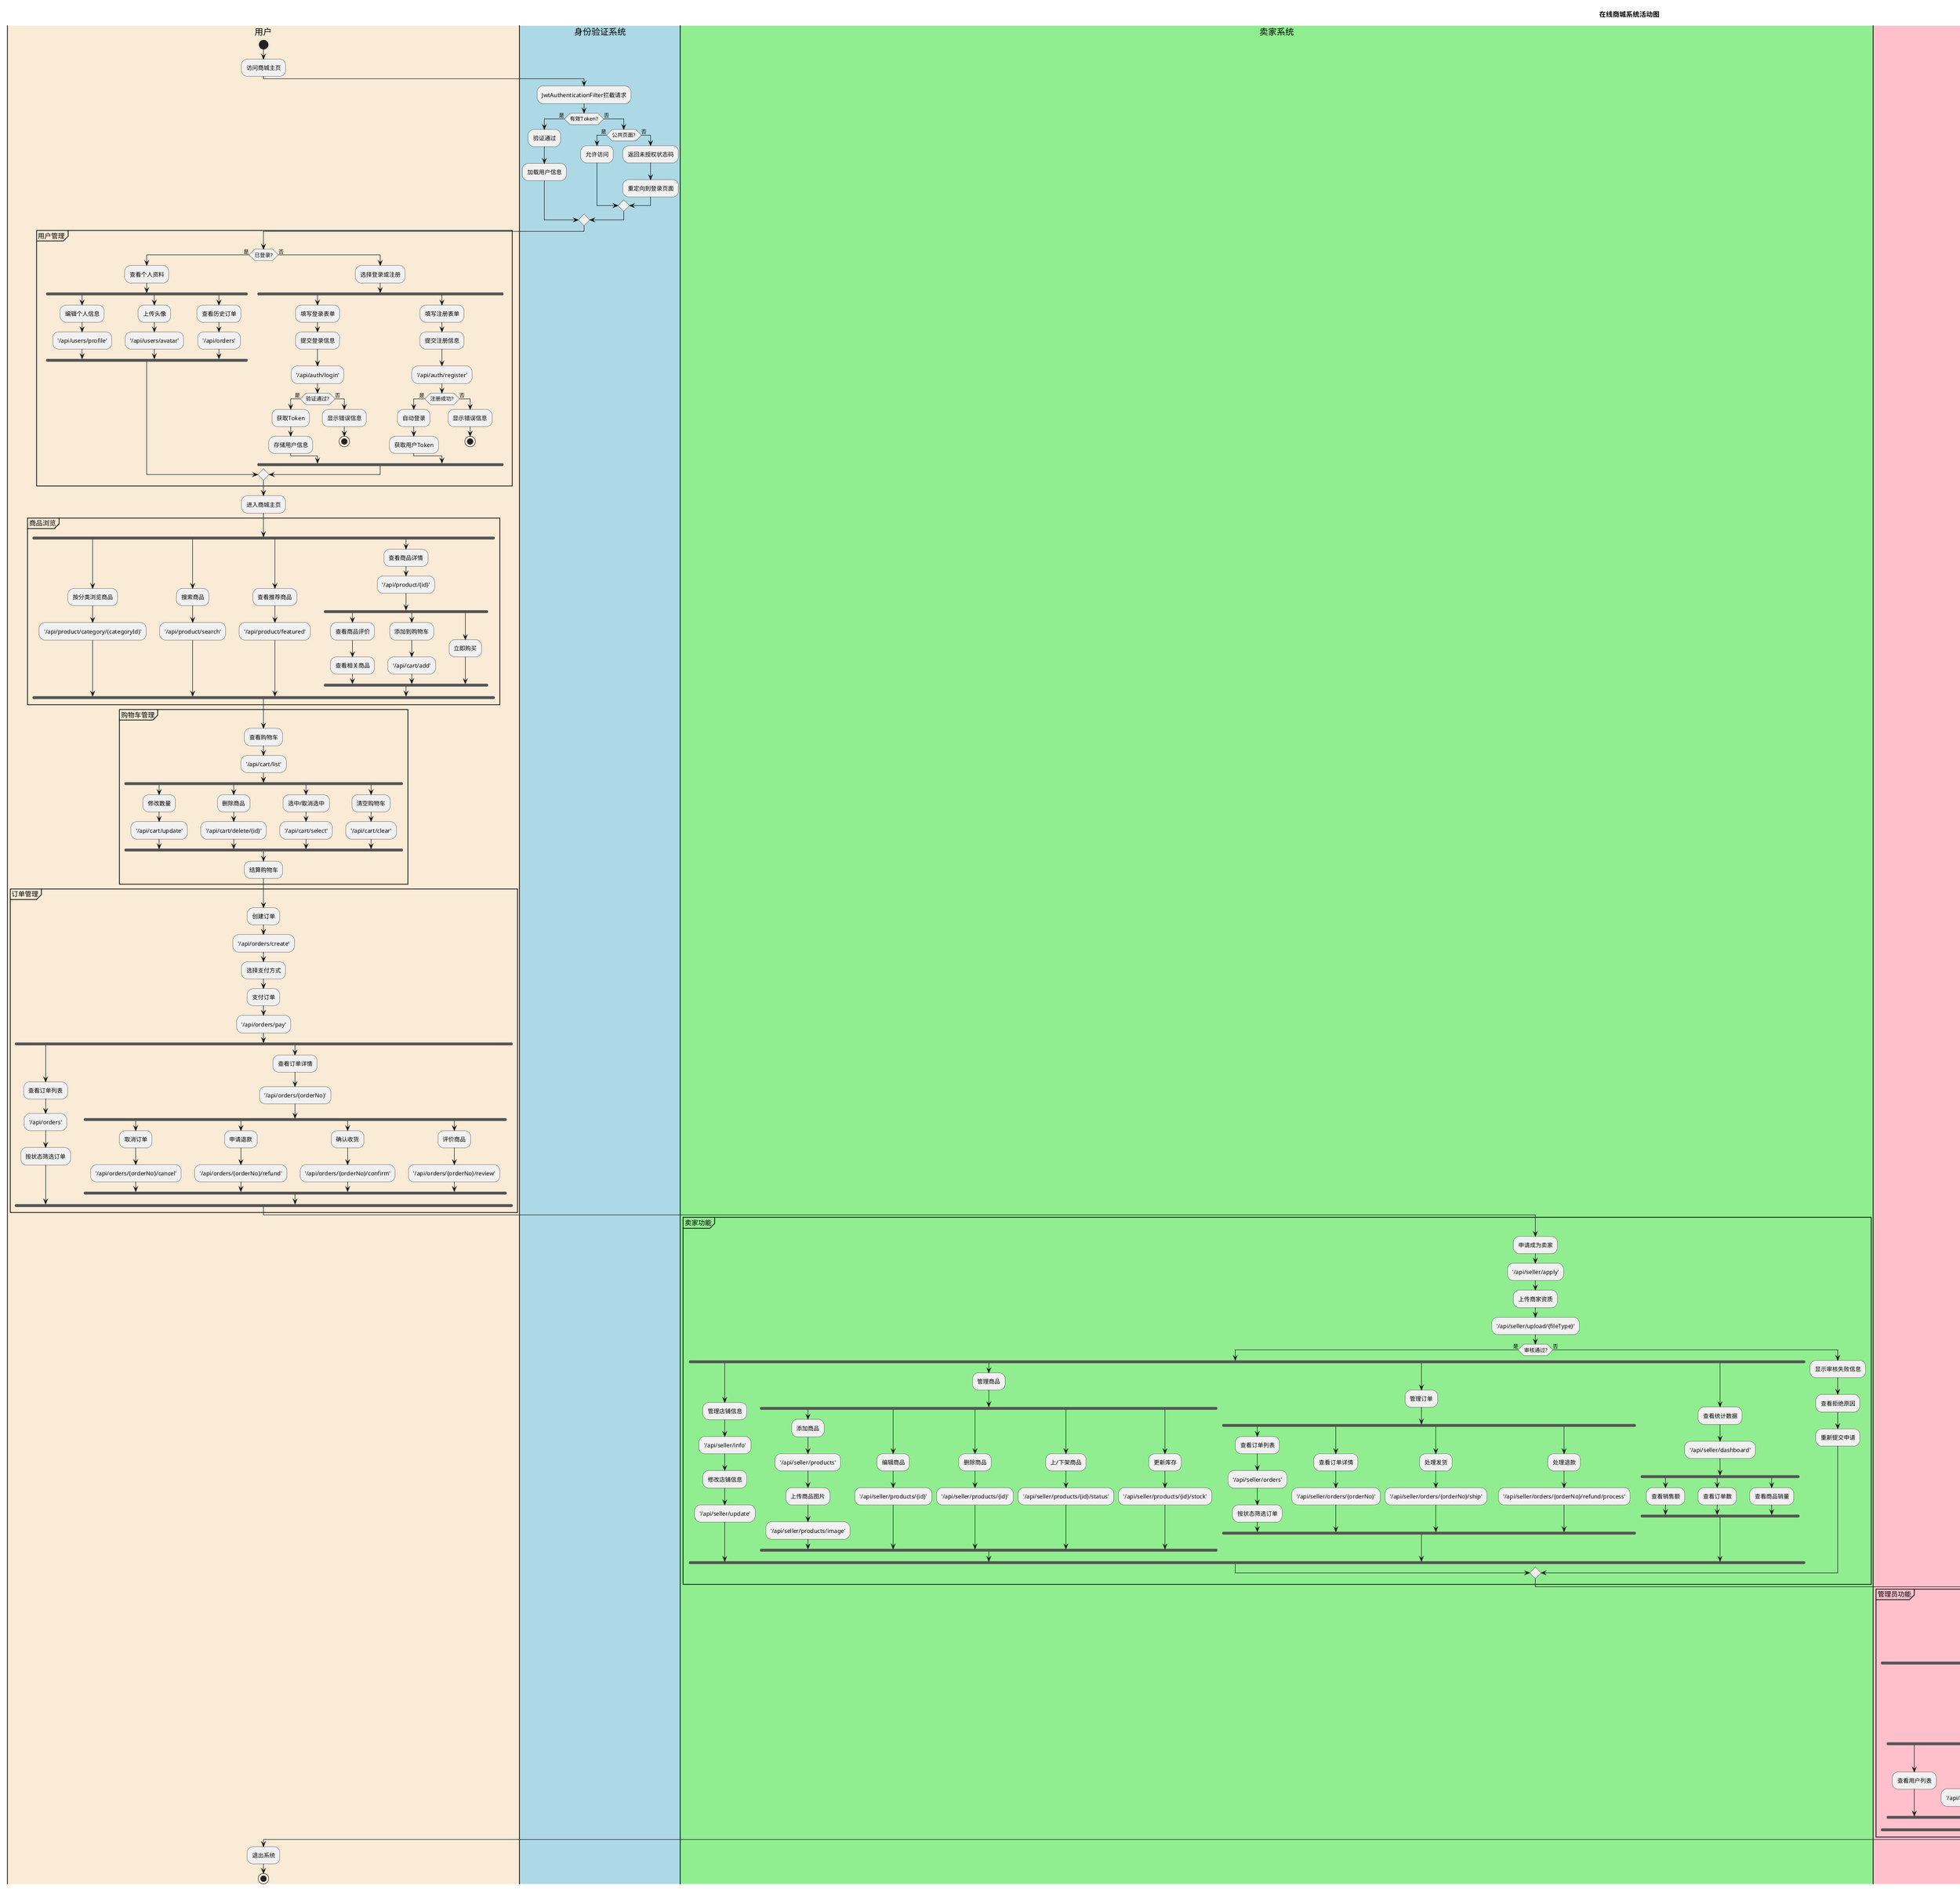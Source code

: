@startuml 商城系统活动图

title 在线商城系统活动图

|#AntiqueWhite|用户|
start
:访问商城主页;

|#LightBlue|身份验证系统|
:JwtAuthenticationFilter拦截请求;
if (有效Token?) then (是)
  :验证通过;
  :加载用户信息;
else (否)
  if (公共页面?) then (是)
    :允许访问;
  else (否)
    :返回未授权状态码;
    :重定向到登录页面;
  endif
endif

|#AntiqueWhite|用户|
partition "用户管理" {
  if (已登录?) then (是)
    :查看个人资料;
    fork
      :编辑个人信息;
      :'/api/users/profile';
    fork again
      :上传头像;
      :'/api/users/avatar';
    fork again
      :查看历史订单;
      :'/api/orders';
    end fork
  else (否)
    :选择登录或注册;
    fork
      :填写登录表单;
      :提交登录信息;
      :'/api/auth/login';
      if (验证通过?) then (是)
        :获取Token;
        :存储用户信息;
      else (否)
        :显示错误信息;
        stop
      endif
    fork again
      :填写注册表单;
      :提交注册信息;
      :'/api/auth/register';
      if (注册成功?) then (是)
        :自动登录;
        :获取用户Token;
      else (否)
        :显示错误信息;
        stop
      endif
    end fork
  endif
}

:进入商城主页;

partition "商品浏览" {
  fork
    :按分类浏览商品;
    :'/api/product/category/{categoryId}';
  fork again
    :搜索商品;
    :'/api/product/search';
  fork again
    :查看推荐商品;
    :'/api/product/featured';
  fork again
    :查看商品详情;
    :'/api/product/{id}';
    fork
      :查看商品评价;
      :查看相关商品;
    fork again
      :添加到购物车;
      :'/api/cart/add';
    fork again
      :立即购买;
    end fork
  end fork
}

partition "购物车管理" {
  :查看购物车;
  :'/api/cart/list';
  fork
    :修改数量;
    :'/api/cart/update';
  fork again
    :删除商品;
    :'/api/cart/delete/{id}';
  fork again
    :选中/取消选中;
    :'/api/cart/select';
  fork again
    :清空购物车;
    :'/api/cart/clear';
  end fork
  :结算购物车;
}

partition "订单管理" {
  :创建订单;
  :'/api/orders/create';
  :选择支付方式;
  :支付订单;
  :'/api/orders/pay';
  
  fork
    :查看订单列表;
    :'/api/orders';
    :按状态筛选订单;
  fork again
    :查看订单详情;
    :'/api/orders/{orderNo}';
    fork
      :取消订单;
      :'/api/orders/{orderNo}/cancel';
    fork again
      :申请退款;
      :'/api/orders/{orderNo}/refund';
    fork again
      :确认收货;
      :'/api/orders/{orderNo}/confirm';
    fork again
      :评价商品;
      :'/api/orders/{orderNo}/review';
    end fork
  end fork
}

|#LightGreen|卖家系统|
partition "卖家功能" {
  :申请成为卖家;
  :'/api/seller/apply';
  :上传商家资质;
  :'/api/seller/upload/{fileType}';
  
  if (审核通过?) then (是)
    fork
      :管理店铺信息;
      :'/api/seller/info';
      :修改店铺信息;
      :'/api/seller/update';
    fork again
      :管理商品;
      fork
        :添加商品;
        :'/api/seller/products';
        :上传商品图片;
        :'/api/seller/products/image';
      fork again
        :编辑商品;
        :'/api/seller/products/{id}';
      fork again
        :删除商品;
        :'/api/seller/products/{id}';
      fork again
        :上/下架商品;
        :'/api/seller/products/{id}/status';
      fork again
        :更新库存;
        :'/api/seller/products/{id}/stock';
      end fork
    fork again
      :管理订单;
      fork
        :查看订单列表;
        :'/api/seller/orders';
        :按状态筛选订单;
      fork again
        :查看订单详情;
        :'/api/seller/orders/{orderNo}';
      fork again
        :处理发货;
        :'/api/seller/orders/{orderNo}/ship';
      fork again
        :处理退款;
        :'/api/seller/orders/{orderNo}/refund/process';
      end fork
    fork again
      :查看统计数据;
      :'/api/seller/dashboard';
      fork
        :查看销售额;
      fork again
        :查看订单数;
      fork again
        :查看商品销量;
      end fork
    end fork
  else (否)
    :显示审核失败信息;
    :查看拒绝原因;
    :重新提交申请;
  endif
}

|#Pink|管理员系统|
partition "管理员功能" {
  :登录管理后台;
  :'/api/admin/login';
  
  fork
    :用户管理;
    :'/api/admin/users';
    fork
      :查看用户列表;
    fork again
      :禁用/启用用户;
      :'/api/admin/users/{id}/status';
    fork again
      :重置用户密码;
      :'/api/admin/users/{id}/resetPassword';
    end fork
  fork again
    :商家管理;
    :'/api/admin/sellers';
    fork
      :查看商家申请;
      :'/api/admin/sellers/applications';
    fork again
      :审核商家申请;
      :'/api/admin/sellers/applications/{id}/audit';
    fork again
      :禁用/启用商家;
      :'/api/admin/sellers/{id}/status';
    end fork
  fork again
    :商品管理;
    :'/api/admin/products';
    fork
      :查看商品列表;
    fork again
      :审核商品;
      :'/api/admin/products/{id}/audit';
    fork again
      :下架违规商品;
      :'/api/admin/products/{id}/offline';
    end fork
  fork again
    :分类管理;
    :'/api/admin/categories';
    fork
      :查看分类列表;
    fork again
      :添加分类;
      :'/api/admin/categories';
    fork again
      :编辑分类;
      :'/api/admin/categories/{id}';
    fork again
      :删除分类;
      :'/api/admin/categories/{id}';
    end fork
  fork again
    :订单管理;
    :'/api/admin/orders';
    :查看订单列表;
    :处理订单投诉;
  fork again
    :系统设置;
    :'/api/admin/settings';
    :更新系统配置;
  end fork
}

|#AntiqueWhite|用户|
:退出系统;
stop

@enduml
